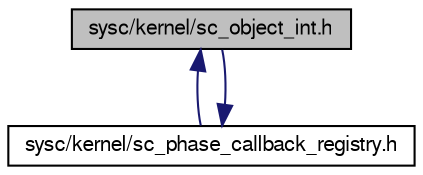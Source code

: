 digraph G
{
  edge [fontname="FreeSans",fontsize="10",labelfontname="FreeSans",labelfontsize="10"];
  node [fontname="FreeSans",fontsize="10",shape=record];
  Node1 [label="sysc/kernel/sc_object_int.h",height=0.2,width=0.4,color="black", fillcolor="grey75", style="filled" fontcolor="black"];
  Node1 -> Node2 [dir=back,color="midnightblue",fontsize="10",style="solid",fontname="FreeSans"];
  Node2 [label="sysc/kernel/sc_phase_callback_registry.h",height=0.2,width=0.4,color="black", fillcolor="white", style="filled",URL="$a00365.html"];
  Node2 -> Node1 [dir=back,color="midnightblue",fontsize="10",style="solid",fontname="FreeSans"];
}
